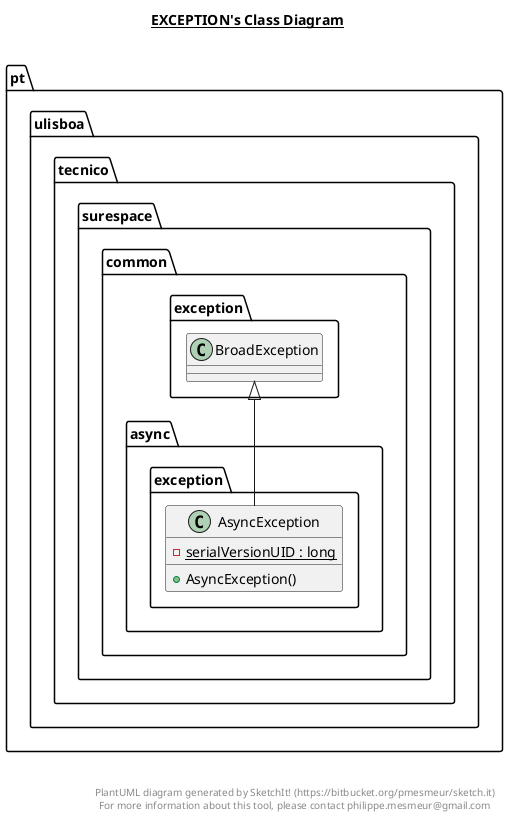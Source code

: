 @startuml

title __EXCEPTION's Class Diagram__\n

  namespace pt.ulisboa.tecnico.surespace.common.async {
    namespace exception {
      class pt.ulisboa.tecnico.surespace.common.async.exception.AsyncException {
          {static} - serialVersionUID : long
          + AsyncException()
      }
    }
  }
  

  pt.ulisboa.tecnico.surespace.common.async.exception.AsyncException -up-|> pt.ulisboa.tecnico.surespace.common.exception.BroadException


right footer


PlantUML diagram generated by SketchIt! (https://bitbucket.org/pmesmeur/sketch.it)
For more information about this tool, please contact philippe.mesmeur@gmail.com
endfooter

@enduml
